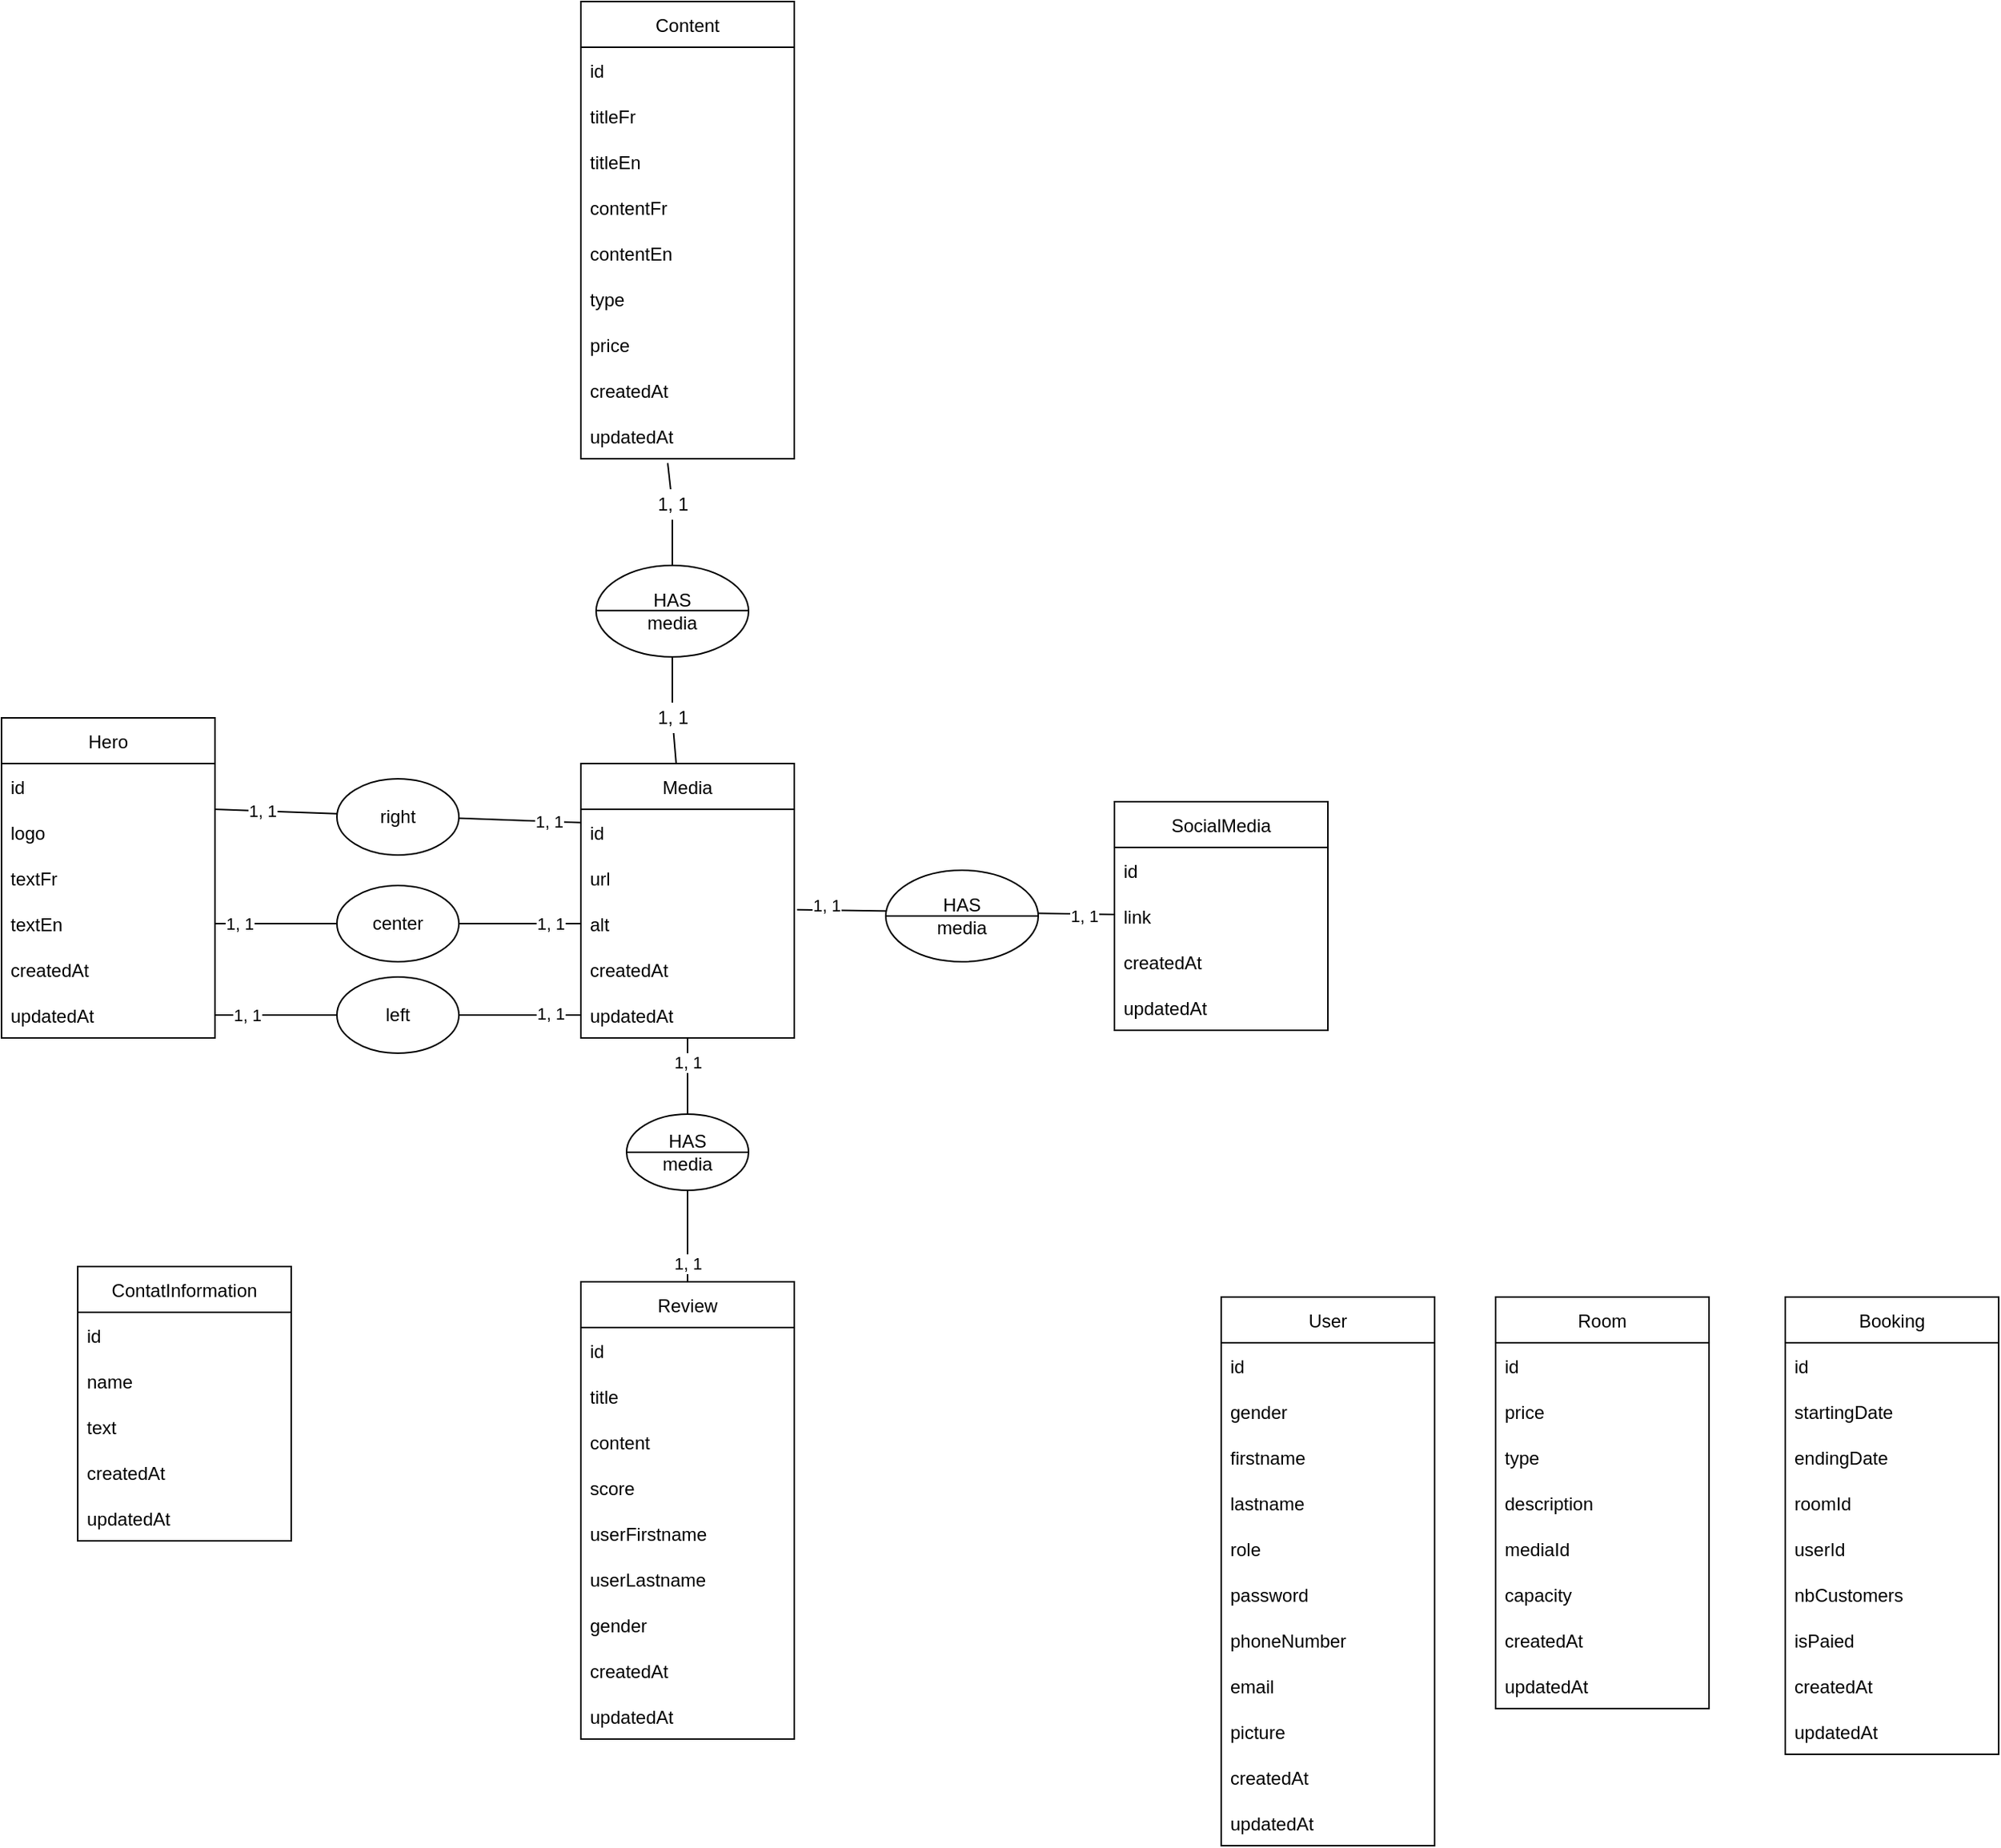 <mxfile>
    <diagram id="xY7jFYsi9h5paZXYJ8C5" name="Page-1">
        <mxGraphModel dx="1246" dy="2007" grid="1" gridSize="10" guides="1" tooltips="1" connect="1" arrows="1" fold="1" page="1" pageScale="1" pageWidth="850" pageHeight="1100" math="0" shadow="0">
            <root>
                <mxCell id="0"/>
                <mxCell id="1" parent="0"/>
                <mxCell id="72" value="" style="edgeStyle=none;html=1;endArrow=none;endFill=0;startArrow=none;startFill=0;" parent="1" source="69" target="71" edge="1">
                    <mxGeometry relative="1" as="geometry">
                        <mxPoint x="272.308" y="430.0" as="sourcePoint"/>
                        <mxPoint x="350" y="493.125" as="targetPoint"/>
                    </mxGeometry>
                </mxCell>
                <mxCell id="89" value="HAS&lt;br&gt;media" style="ellipse;whiteSpace=wrap;html=1;" parent="1" vertex="1">
                    <mxGeometry x="470" y="320" width="100" height="60" as="geometry"/>
                </mxCell>
                <mxCell id="76" style="edgeStyle=none;html=1;entryX=0;entryY=0.5;entryDx=0;entryDy=0;startArrow=none;startFill=0;endArrow=none;endFill=0;exitX=1;exitY=0.5;exitDx=0;exitDy=0;" parent="1" source="51" target="41" edge="1">
                    <mxGeometry relative="1" as="geometry"/>
                </mxCell>
                <mxCell id="77" value="1, 1" style="edgeLabel;html=1;align=center;verticalAlign=middle;resizable=0;points=[];" parent="76" vertex="1" connectable="0">
                    <mxGeometry x="-0.547" relative="1" as="geometry">
                        <mxPoint x="-34" as="offset"/>
                    </mxGeometry>
                </mxCell>
                <mxCell id="78" value="1, 1" style="edgeLabel;html=1;align=center;verticalAlign=middle;resizable=0;points=[];" parent="76" vertex="1" connectable="0">
                    <mxGeometry x="0.626" y="1" relative="1" as="geometry">
                        <mxPoint x="25" as="offset"/>
                    </mxGeometry>
                </mxCell>
                <mxCell id="90" style="edgeStyle=none;html=1;entryX=0;entryY=0.5;entryDx=0;entryDy=0;startArrow=none;startFill=0;endArrow=none;endFill=0;exitX=1;exitY=0.5;exitDx=0;exitDy=0;" parent="1" source="46" target="22" edge="1">
                    <mxGeometry relative="1" as="geometry"/>
                </mxCell>
                <mxCell id="96" value="1, 1" style="edgeLabel;html=1;align=center;verticalAlign=middle;resizable=0;points=[];" parent="90" vertex="1" connectable="0">
                    <mxGeometry x="0.829" relative="1" as="geometry">
                        <mxPoint as="offset"/>
                    </mxGeometry>
                </mxCell>
                <mxCell id="97" value="1, 1" style="edgeLabel;html=1;align=center;verticalAlign=middle;resizable=0;points=[];" parent="90" vertex="1" connectable="0">
                    <mxGeometry x="-0.865" relative="1" as="geometry">
                        <mxPoint as="offset"/>
                    </mxGeometry>
                </mxCell>
                <mxCell id="91" style="edgeStyle=none;html=1;entryX=0.003;entryY=0.293;entryDx=0;entryDy=0;startArrow=none;startFill=0;endArrow=none;endFill=0;exitX=1;exitY=1;exitDx=0;exitDy=0;exitPerimeter=0;entryPerimeter=0;" parent="1" source="4" target="20" edge="1">
                    <mxGeometry relative="1" as="geometry"/>
                </mxCell>
                <mxCell id="94" value="1" style="edgeLabel;html=1;align=center;verticalAlign=middle;resizable=0;points=[];" parent="91" vertex="1" connectable="0">
                    <mxGeometry x="-0.782" relative="1" as="geometry">
                        <mxPoint as="offset"/>
                    </mxGeometry>
                </mxCell>
                <mxCell id="95" value="1, 1" style="edgeLabel;html=1;align=center;verticalAlign=middle;resizable=0;points=[];" parent="91" vertex="1" connectable="0">
                    <mxGeometry x="0.815" relative="1" as="geometry">
                        <mxPoint as="offset"/>
                    </mxGeometry>
                </mxCell>
                <mxCell id="98" value="1, 1" style="edgeLabel;html=1;align=center;verticalAlign=middle;resizable=0;points=[];" parent="91" vertex="1" connectable="0">
                    <mxGeometry x="-0.747" relative="1" as="geometry">
                        <mxPoint as="offset"/>
                    </mxGeometry>
                </mxCell>
                <mxCell id="3" value="Hero" style="swimlane;fontStyle=0;childLayout=stackLayout;horizontal=1;startSize=30;horizontalStack=0;resizeParent=1;resizeParentMax=0;resizeLast=0;collapsible=1;marginBottom=0;" parent="1" vertex="1">
                    <mxGeometry x="80" y="420" width="140" height="210" as="geometry"/>
                </mxCell>
                <mxCell id="4" value="id" style="text;strokeColor=none;fillColor=none;align=left;verticalAlign=middle;spacingLeft=4;spacingRight=4;overflow=hidden;points=[[0,0.5],[1,0.5]];portConstraint=eastwest;rotatable=0;" parent="3" vertex="1">
                    <mxGeometry y="30" width="140" height="30" as="geometry"/>
                </mxCell>
                <mxCell id="5" value="logo" style="text;strokeColor=none;fillColor=none;align=left;verticalAlign=middle;spacingLeft=4;spacingRight=4;overflow=hidden;points=[[0,0.5],[1,0.5]];portConstraint=eastwest;rotatable=0;" parent="3" vertex="1">
                    <mxGeometry y="60" width="140" height="30" as="geometry"/>
                </mxCell>
                <mxCell id="6" value="textFr" style="text;strokeColor=none;fillColor=none;align=left;verticalAlign=middle;spacingLeft=4;spacingRight=4;overflow=hidden;points=[[0,0.5],[1,0.5]];portConstraint=eastwest;rotatable=0;" parent="3" vertex="1">
                    <mxGeometry y="90" width="140" height="30" as="geometry"/>
                </mxCell>
                <mxCell id="46" value="textEn" style="text;strokeColor=none;fillColor=none;align=left;verticalAlign=middle;spacingLeft=4;spacingRight=4;overflow=hidden;points=[[0,0.5],[1,0.5]];portConstraint=eastwest;rotatable=0;" parent="3" vertex="1">
                    <mxGeometry y="120" width="140" height="30" as="geometry"/>
                </mxCell>
                <mxCell id="50" value="createdAt" style="text;strokeColor=none;fillColor=none;align=left;verticalAlign=middle;spacingLeft=4;spacingRight=4;overflow=hidden;points=[[0,0.5],[1,0.5]];portConstraint=eastwest;rotatable=0;" parent="3" vertex="1">
                    <mxGeometry y="150" width="140" height="30" as="geometry"/>
                </mxCell>
                <mxCell id="51" value="updatedAt" style="text;strokeColor=none;fillColor=none;align=left;verticalAlign=middle;spacingLeft=4;spacingRight=4;overflow=hidden;points=[[0,0.5],[1,0.5]];portConstraint=eastwest;rotatable=0;" parent="3" vertex="1">
                    <mxGeometry y="180" width="140" height="30" as="geometry"/>
                </mxCell>
                <mxCell id="7" value="ContatInformation" style="swimlane;fontStyle=0;childLayout=stackLayout;horizontal=1;startSize=30;horizontalStack=0;resizeParent=1;resizeParentMax=0;resizeLast=0;collapsible=1;marginBottom=0;" parent="1" vertex="1">
                    <mxGeometry x="130" y="780" width="140" height="180" as="geometry"/>
                </mxCell>
                <mxCell id="8" value="id" style="text;strokeColor=none;fillColor=none;align=left;verticalAlign=middle;spacingLeft=4;spacingRight=4;overflow=hidden;points=[[0,0.5],[1,0.5]];portConstraint=eastwest;rotatable=0;" parent="7" vertex="1">
                    <mxGeometry y="30" width="140" height="30" as="geometry"/>
                </mxCell>
                <mxCell id="9" value="name" style="text;strokeColor=none;fillColor=none;align=left;verticalAlign=middle;spacingLeft=4;spacingRight=4;overflow=hidden;points=[[0,0.5],[1,0.5]];portConstraint=eastwest;rotatable=0;" parent="7" vertex="1">
                    <mxGeometry y="60" width="140" height="30" as="geometry"/>
                </mxCell>
                <mxCell id="10" value="text" style="text;strokeColor=none;fillColor=none;align=left;verticalAlign=middle;spacingLeft=4;spacingRight=4;overflow=hidden;points=[[0,0.5],[1,0.5]];portConstraint=eastwest;rotatable=0;" parent="7" vertex="1">
                    <mxGeometry y="90" width="140" height="30" as="geometry"/>
                </mxCell>
                <mxCell id="44" value="createdAt" style="text;strokeColor=none;fillColor=none;align=left;verticalAlign=middle;spacingLeft=4;spacingRight=4;overflow=hidden;points=[[0,0.5],[1,0.5]];portConstraint=eastwest;rotatable=0;" parent="7" vertex="1">
                    <mxGeometry y="120" width="140" height="30" as="geometry"/>
                </mxCell>
                <mxCell id="45" value="updatedAt" style="text;strokeColor=none;fillColor=none;align=left;verticalAlign=middle;spacingLeft=4;spacingRight=4;overflow=hidden;points=[[0,0.5],[1,0.5]];portConstraint=eastwest;rotatable=0;" parent="7" vertex="1">
                    <mxGeometry y="150" width="140" height="30" as="geometry"/>
                </mxCell>
                <mxCell id="11" value="Review" style="swimlane;fontStyle=0;childLayout=stackLayout;horizontal=1;startSize=30;horizontalStack=0;resizeParent=1;resizeParentMax=0;resizeLast=0;collapsible=1;marginBottom=0;" parent="1" vertex="1">
                    <mxGeometry x="460" y="790" width="140" height="300" as="geometry"/>
                </mxCell>
                <mxCell id="12" value="id" style="text;strokeColor=none;fillColor=none;align=left;verticalAlign=middle;spacingLeft=4;spacingRight=4;overflow=hidden;points=[[0,0.5],[1,0.5]];portConstraint=eastwest;rotatable=0;" parent="11" vertex="1">
                    <mxGeometry y="30" width="140" height="30" as="geometry"/>
                </mxCell>
                <mxCell id="13" value="title" style="text;strokeColor=none;fillColor=none;align=left;verticalAlign=middle;spacingLeft=4;spacingRight=4;overflow=hidden;points=[[0,0.5],[1,0.5]];portConstraint=eastwest;rotatable=0;" parent="11" vertex="1">
                    <mxGeometry y="60" width="140" height="30" as="geometry"/>
                </mxCell>
                <mxCell id="14" value="content" style="text;strokeColor=none;fillColor=none;align=left;verticalAlign=middle;spacingLeft=4;spacingRight=4;overflow=hidden;points=[[0,0.5],[1,0.5]];portConstraint=eastwest;rotatable=0;" parent="11" vertex="1">
                    <mxGeometry y="90" width="140" height="30" as="geometry"/>
                </mxCell>
                <mxCell id="52" value="score" style="text;strokeColor=none;fillColor=none;align=left;verticalAlign=middle;spacingLeft=4;spacingRight=4;overflow=hidden;points=[[0,0.5],[1,0.5]];portConstraint=eastwest;rotatable=0;" parent="11" vertex="1">
                    <mxGeometry y="120" width="140" height="30" as="geometry"/>
                </mxCell>
                <mxCell id="53" value="userFirstname" style="text;strokeColor=none;fillColor=none;align=left;verticalAlign=middle;spacingLeft=4;spacingRight=4;overflow=hidden;points=[[0,0.5],[1,0.5]];portConstraint=eastwest;rotatable=0;" parent="11" vertex="1">
                    <mxGeometry y="150" width="140" height="30" as="geometry"/>
                </mxCell>
                <mxCell id="54" value="userLastname" style="text;strokeColor=none;fillColor=none;align=left;verticalAlign=middle;spacingLeft=4;spacingRight=4;overflow=hidden;points=[[0,0.5],[1,0.5]];portConstraint=eastwest;rotatable=0;" parent="11" vertex="1">
                    <mxGeometry y="180" width="140" height="30" as="geometry"/>
                </mxCell>
                <mxCell id="55" value="gender" style="text;strokeColor=none;fillColor=none;align=left;verticalAlign=middle;spacingLeft=4;spacingRight=4;overflow=hidden;points=[[0,0.5],[1,0.5]];portConstraint=eastwest;rotatable=0;" parent="11" vertex="1">
                    <mxGeometry y="210" width="140" height="30" as="geometry"/>
                </mxCell>
                <mxCell id="56" value="createdAt" style="text;strokeColor=none;fillColor=none;align=left;verticalAlign=middle;spacingLeft=4;spacingRight=4;overflow=hidden;points=[[0,0.5],[1,0.5]];portConstraint=eastwest;rotatable=0;" parent="11" vertex="1">
                    <mxGeometry y="240" width="140" height="30" as="geometry"/>
                </mxCell>
                <mxCell id="57" value="updatedAt" style="text;strokeColor=none;fillColor=none;align=left;verticalAlign=middle;spacingLeft=4;spacingRight=4;overflow=hidden;points=[[0,0.5],[1,0.5]];portConstraint=eastwest;rotatable=0;" parent="11" vertex="1">
                    <mxGeometry y="270" width="140" height="30" as="geometry"/>
                </mxCell>
                <mxCell id="58" style="edgeStyle=none;html=1;endArrow=none;endFill=0;startArrow=none;startFill=0;" parent="1" source="71" target="19" edge="1">
                    <mxGeometry relative="1" as="geometry"/>
                </mxCell>
                <mxCell id="15" value="Content" style="swimlane;fontStyle=0;childLayout=stackLayout;horizontal=1;startSize=30;horizontalStack=0;resizeParent=1;resizeParentMax=0;resizeLast=0;collapsible=1;marginBottom=0;" parent="1" vertex="1">
                    <mxGeometry x="460" y="-50" width="140" height="300" as="geometry"/>
                </mxCell>
                <mxCell id="17" value="id" style="text;strokeColor=none;fillColor=none;align=left;verticalAlign=middle;spacingLeft=4;spacingRight=4;overflow=hidden;points=[[0,0.5],[1,0.5]];portConstraint=eastwest;rotatable=0;" parent="15" vertex="1">
                    <mxGeometry y="30" width="140" height="30" as="geometry"/>
                </mxCell>
                <mxCell id="16" value="titleFr" style="text;strokeColor=none;fillColor=none;align=left;verticalAlign=middle;spacingLeft=4;spacingRight=4;overflow=hidden;points=[[0,0.5],[1,0.5]];portConstraint=eastwest;rotatable=0;" parent="15" vertex="1">
                    <mxGeometry y="60" width="140" height="30" as="geometry"/>
                </mxCell>
                <mxCell id="18" value="titleEn" style="text;strokeColor=none;fillColor=none;align=left;verticalAlign=middle;spacingLeft=4;spacingRight=4;overflow=hidden;points=[[0,0.5],[1,0.5]];portConstraint=eastwest;rotatable=0;" parent="15" vertex="1">
                    <mxGeometry y="90" width="140" height="30" as="geometry"/>
                </mxCell>
                <mxCell id="33" value="contentFr" style="text;strokeColor=none;fillColor=none;align=left;verticalAlign=middle;spacingLeft=4;spacingRight=4;overflow=hidden;points=[[0,0.5],[1,0.5]];portConstraint=eastwest;rotatable=0;" parent="15" vertex="1">
                    <mxGeometry y="120" width="140" height="30" as="geometry"/>
                </mxCell>
                <mxCell id="34" value="contentEn" style="text;strokeColor=none;fillColor=none;align=left;verticalAlign=middle;spacingLeft=4;spacingRight=4;overflow=hidden;points=[[0,0.5],[1,0.5]];portConstraint=eastwest;rotatable=0;" parent="15" vertex="1">
                    <mxGeometry y="150" width="140" height="30" as="geometry"/>
                </mxCell>
                <mxCell id="35" value="type" style="text;strokeColor=none;fillColor=none;align=left;verticalAlign=middle;spacingLeft=4;spacingRight=4;overflow=hidden;points=[[0,0.5],[1,0.5]];portConstraint=eastwest;rotatable=0;" parent="15" vertex="1">
                    <mxGeometry y="180" width="140" height="30" as="geometry"/>
                </mxCell>
                <mxCell id="36" value="price" style="text;strokeColor=none;fillColor=none;align=left;verticalAlign=middle;spacingLeft=4;spacingRight=4;overflow=hidden;points=[[0,0.5],[1,0.5]];portConstraint=eastwest;rotatable=0;" parent="15" vertex="1">
                    <mxGeometry y="210" width="140" height="30" as="geometry"/>
                </mxCell>
                <mxCell id="38" value="createdAt" style="text;strokeColor=none;fillColor=none;align=left;verticalAlign=middle;spacingLeft=4;spacingRight=4;overflow=hidden;points=[[0,0.5],[1,0.5]];portConstraint=eastwest;rotatable=0;" parent="15" vertex="1">
                    <mxGeometry y="240" width="140" height="30" as="geometry"/>
                </mxCell>
                <mxCell id="39" value="updatedAt" style="text;strokeColor=none;fillColor=none;align=left;verticalAlign=middle;spacingLeft=4;spacingRight=4;overflow=hidden;points=[[0,0.5],[1,0.5]];portConstraint=eastwest;rotatable=0;" parent="15" vertex="1">
                    <mxGeometry y="270" width="140" height="30" as="geometry"/>
                </mxCell>
                <mxCell id="99" style="edgeStyle=none;html=1;startArrow=none;startFill=0;endArrow=none;endFill=0;" parent="1" source="19" target="11" edge="1">
                    <mxGeometry relative="1" as="geometry"/>
                </mxCell>
                <mxCell id="101" value="1, 1" style="edgeLabel;html=1;align=center;verticalAlign=middle;resizable=0;points=[];" parent="99" vertex="1" connectable="0">
                    <mxGeometry x="-0.808" y="-1" relative="1" as="geometry">
                        <mxPoint x="1" as="offset"/>
                    </mxGeometry>
                </mxCell>
                <mxCell id="102" value="1, 1" style="edgeLabel;html=1;align=center;verticalAlign=middle;resizable=0;points=[];" parent="99" vertex="1" connectable="0">
                    <mxGeometry x="0.848" relative="1" as="geometry">
                        <mxPoint as="offset"/>
                    </mxGeometry>
                </mxCell>
                <mxCell id="19" value="Media" style="swimlane;fontStyle=0;childLayout=stackLayout;horizontal=1;startSize=30;horizontalStack=0;resizeParent=1;resizeParentMax=0;resizeLast=0;collapsible=1;marginBottom=0;" parent="1" vertex="1">
                    <mxGeometry x="460" y="450" width="140" height="180" as="geometry"/>
                </mxCell>
                <mxCell id="20" value="id " style="text;strokeColor=none;fillColor=none;align=left;verticalAlign=middle;spacingLeft=4;spacingRight=4;overflow=hidden;points=[[0,0.5],[1,0.5]];portConstraint=eastwest;rotatable=0;" parent="19" vertex="1">
                    <mxGeometry y="30" width="140" height="30" as="geometry"/>
                </mxCell>
                <mxCell id="21" value="url" style="text;strokeColor=none;fillColor=none;align=left;verticalAlign=middle;spacingLeft=4;spacingRight=4;overflow=hidden;points=[[0,0.5],[1,0.5]];portConstraint=eastwest;rotatable=0;" parent="19" vertex="1">
                    <mxGeometry y="60" width="140" height="30" as="geometry"/>
                </mxCell>
                <mxCell id="22" value="alt" style="text;strokeColor=none;fillColor=none;align=left;verticalAlign=middle;spacingLeft=4;spacingRight=4;overflow=hidden;points=[[0,0.5],[1,0.5]];portConstraint=eastwest;rotatable=0;" parent="19" vertex="1">
                    <mxGeometry y="90" width="140" height="30" as="geometry"/>
                </mxCell>
                <mxCell id="40" value="createdAt" style="text;strokeColor=none;fillColor=none;align=left;verticalAlign=middle;spacingLeft=4;spacingRight=4;overflow=hidden;points=[[0,0.5],[1,0.5]];portConstraint=eastwest;rotatable=0;" parent="19" vertex="1">
                    <mxGeometry y="120" width="140" height="30" as="geometry"/>
                </mxCell>
                <mxCell id="41" value="updatedAt" style="text;strokeColor=none;fillColor=none;align=left;verticalAlign=middle;spacingLeft=4;spacingRight=4;overflow=hidden;points=[[0,0.5],[1,0.5]];portConstraint=eastwest;rotatable=0;" parent="19" vertex="1">
                    <mxGeometry y="150" width="140" height="30" as="geometry"/>
                </mxCell>
                <mxCell id="81" style="edgeStyle=none;html=1;entryX=1.013;entryY=0.195;entryDx=0;entryDy=0;startArrow=none;startFill=0;endArrow=none;endFill=0;entryPerimeter=0;" parent="1" source="23" target="22" edge="1">
                    <mxGeometry relative="1" as="geometry"/>
                </mxCell>
                <mxCell id="82" value="1, 1" style="edgeLabel;html=1;align=center;verticalAlign=middle;resizable=0;points=[];" parent="81" vertex="1" connectable="0">
                    <mxGeometry x="-0.719" y="1" relative="1" as="geometry">
                        <mxPoint x="9" as="offset"/>
                    </mxGeometry>
                </mxCell>
                <mxCell id="83" value="1, 1" style="edgeLabel;html=1;align=center;verticalAlign=middle;resizable=0;points=[];" parent="81" vertex="1" connectable="0">
                    <mxGeometry x="0.512" y="-4" relative="1" as="geometry">
                        <mxPoint x="-32" as="offset"/>
                    </mxGeometry>
                </mxCell>
                <mxCell id="23" value="SocialMedia" style="swimlane;fontStyle=0;childLayout=stackLayout;horizontal=1;startSize=30;horizontalStack=0;resizeParent=1;resizeParentMax=0;resizeLast=0;collapsible=1;marginBottom=0;" parent="1" vertex="1">
                    <mxGeometry x="810" y="475" width="140" height="150" as="geometry"/>
                </mxCell>
                <mxCell id="24" value="id" style="text;strokeColor=none;fillColor=none;align=left;verticalAlign=middle;spacingLeft=4;spacingRight=4;overflow=hidden;points=[[0,0.5],[1,0.5]];portConstraint=eastwest;rotatable=0;" parent="23" vertex="1">
                    <mxGeometry y="30" width="140" height="30" as="geometry"/>
                </mxCell>
                <mxCell id="26" value="link" style="text;strokeColor=none;fillColor=none;align=left;verticalAlign=middle;spacingLeft=4;spacingRight=4;overflow=hidden;points=[[0,0.5],[1,0.5]];portConstraint=eastwest;rotatable=0;" parent="23" vertex="1">
                    <mxGeometry y="60" width="140" height="30" as="geometry"/>
                </mxCell>
                <mxCell id="42" value="createdAt" style="text;strokeColor=none;fillColor=none;align=left;verticalAlign=middle;spacingLeft=4;spacingRight=4;overflow=hidden;points=[[0,0.5],[1,0.5]];portConstraint=eastwest;rotatable=0;" parent="23" vertex="1">
                    <mxGeometry y="90" width="140" height="30" as="geometry"/>
                </mxCell>
                <mxCell id="43" value="updatedAt" style="text;strokeColor=none;fillColor=none;align=left;verticalAlign=middle;spacingLeft=4;spacingRight=4;overflow=hidden;points=[[0,0.5],[1,0.5]];portConstraint=eastwest;rotatable=0;" parent="23" vertex="1">
                    <mxGeometry y="120" width="140" height="30" as="geometry"/>
                </mxCell>
                <mxCell id="69" value="1, 1" style="text;html=1;align=center;verticalAlign=middle;resizable=0;points=[];autosize=1;strokeColor=none;fillColor=none;" parent="1" vertex="1">
                    <mxGeometry x="500" y="270" width="40" height="20" as="geometry"/>
                </mxCell>
                <mxCell id="70" value="" style="edgeStyle=none;html=1;endArrow=none;endFill=0;startArrow=none;startFill=0;exitX=0.407;exitY=1.094;exitDx=0;exitDy=0;exitPerimeter=0;" parent="1" source="39" target="69" edge="1">
                    <mxGeometry relative="1" as="geometry">
                        <mxPoint x="170" y="342.969" as="sourcePoint"/>
                        <mxPoint x="350" y="492.031" as="targetPoint"/>
                    </mxGeometry>
                </mxCell>
                <mxCell id="71" value="1, 1" style="text;html=1;align=center;verticalAlign=middle;resizable=0;points=[];autosize=1;strokeColor=none;fillColor=none;" parent="1" vertex="1">
                    <mxGeometry x="500" y="410" width="40" height="20" as="geometry"/>
                </mxCell>
                <mxCell id="84" value="HAS&lt;br&gt;media" style="ellipse;whiteSpace=wrap;html=1;" parent="1" vertex="1">
                    <mxGeometry x="660" y="520" width="100" height="60" as="geometry"/>
                </mxCell>
                <mxCell id="85" value="" style="endArrow=none;html=1;entryX=1;entryY=0.5;entryDx=0;entryDy=0;exitX=0;exitY=0.5;exitDx=0;exitDy=0;" parent="1" source="84" target="84" edge="1">
                    <mxGeometry width="50" height="50" relative="1" as="geometry">
                        <mxPoint x="360" y="420" as="sourcePoint"/>
                        <mxPoint x="410" y="370" as="targetPoint"/>
                    </mxGeometry>
                </mxCell>
                <mxCell id="86" value="left" style="ellipse;whiteSpace=wrap;html=1;" parent="1" vertex="1">
                    <mxGeometry x="300" y="590" width="80" height="50" as="geometry"/>
                </mxCell>
                <mxCell id="88" value="" style="endArrow=none;html=1;entryX=1;entryY=0.5;entryDx=0;entryDy=0;exitX=0;exitY=0.5;exitDx=0;exitDy=0;" parent="1" edge="1">
                    <mxGeometry width="50" height="50" relative="1" as="geometry">
                        <mxPoint x="470" y="349.58" as="sourcePoint"/>
                        <mxPoint x="570" y="349.58" as="targetPoint"/>
                    </mxGeometry>
                </mxCell>
                <mxCell id="92" value="center" style="ellipse;whiteSpace=wrap;html=1;" parent="1" vertex="1">
                    <mxGeometry x="300" y="530" width="80" height="50" as="geometry"/>
                </mxCell>
                <mxCell id="93" value="right" style="ellipse;whiteSpace=wrap;html=1;" parent="1" vertex="1">
                    <mxGeometry x="300" y="460" width="80" height="50" as="geometry"/>
                </mxCell>
                <mxCell id="100" value="HAS&lt;br&gt;media" style="ellipse;whiteSpace=wrap;html=1;" parent="1" vertex="1">
                    <mxGeometry x="490" y="680" width="80" height="50" as="geometry"/>
                </mxCell>
                <mxCell id="103" value="" style="endArrow=none;html=1;" parent="1" edge="1">
                    <mxGeometry width="50" height="50" relative="1" as="geometry">
                        <mxPoint x="490" y="705" as="sourcePoint"/>
                        <mxPoint x="570" y="705" as="targetPoint"/>
                    </mxGeometry>
                </mxCell>
                <mxCell id="104" value="Room" style="swimlane;fontStyle=0;childLayout=stackLayout;horizontal=1;startSize=30;horizontalStack=0;resizeParent=1;resizeParentMax=0;resizeLast=0;collapsible=1;marginBottom=0;" vertex="1" parent="1">
                    <mxGeometry x="1060" y="800" width="140" height="270" as="geometry"/>
                </mxCell>
                <mxCell id="105" value="id" style="text;strokeColor=none;fillColor=none;align=left;verticalAlign=middle;spacingLeft=4;spacingRight=4;overflow=hidden;points=[[0,0.5],[1,0.5]];portConstraint=eastwest;rotatable=0;" vertex="1" parent="104">
                    <mxGeometry y="30" width="140" height="30" as="geometry"/>
                </mxCell>
                <mxCell id="106" value="price" style="text;strokeColor=none;fillColor=none;align=left;verticalAlign=middle;spacingLeft=4;spacingRight=4;overflow=hidden;points=[[0,0.5],[1,0.5]];portConstraint=eastwest;rotatable=0;" vertex="1" parent="104">
                    <mxGeometry y="60" width="140" height="30" as="geometry"/>
                </mxCell>
                <mxCell id="107" value="type" style="text;strokeColor=none;fillColor=none;align=left;verticalAlign=middle;spacingLeft=4;spacingRight=4;overflow=hidden;points=[[0,0.5],[1,0.5]];portConstraint=eastwest;rotatable=0;" vertex="1" parent="104">
                    <mxGeometry y="90" width="140" height="30" as="geometry"/>
                </mxCell>
                <mxCell id="140" value="description" style="text;strokeColor=none;fillColor=none;align=left;verticalAlign=middle;spacingLeft=4;spacingRight=4;overflow=hidden;points=[[0,0.5],[1,0.5]];portConstraint=eastwest;rotatable=0;" vertex="1" parent="104">
                    <mxGeometry y="120" width="140" height="30" as="geometry"/>
                </mxCell>
                <mxCell id="141" value="mediaId" style="text;strokeColor=none;fillColor=none;align=left;verticalAlign=middle;spacingLeft=4;spacingRight=4;overflow=hidden;points=[[0,0.5],[1,0.5]];portConstraint=eastwest;rotatable=0;" vertex="1" parent="104">
                    <mxGeometry y="150" width="140" height="30" as="geometry"/>
                </mxCell>
                <mxCell id="145" value="capacity" style="text;strokeColor=none;fillColor=none;align=left;verticalAlign=middle;spacingLeft=4;spacingRight=4;overflow=hidden;points=[[0,0.5],[1,0.5]];portConstraint=eastwest;rotatable=0;" vertex="1" parent="104">
                    <mxGeometry y="180" width="140" height="30" as="geometry"/>
                </mxCell>
                <mxCell id="108" value="createdAt" style="text;strokeColor=none;fillColor=none;align=left;verticalAlign=middle;spacingLeft=4;spacingRight=4;overflow=hidden;points=[[0,0.5],[1,0.5]];portConstraint=eastwest;rotatable=0;" vertex="1" parent="104">
                    <mxGeometry y="210" width="140" height="30" as="geometry"/>
                </mxCell>
                <mxCell id="109" value="updatedAt" style="text;strokeColor=none;fillColor=none;align=left;verticalAlign=middle;spacingLeft=4;spacingRight=4;overflow=hidden;points=[[0,0.5],[1,0.5]];portConstraint=eastwest;rotatable=0;" vertex="1" parent="104">
                    <mxGeometry y="240" width="140" height="30" as="geometry"/>
                </mxCell>
                <mxCell id="110" value="User" style="swimlane;fontStyle=0;childLayout=stackLayout;horizontal=1;startSize=30;horizontalStack=0;resizeParent=1;resizeParentMax=0;resizeLast=0;collapsible=1;marginBottom=0;" vertex="1" parent="1">
                    <mxGeometry x="880" y="800" width="140" height="360" as="geometry"/>
                </mxCell>
                <mxCell id="111" value="id" style="text;strokeColor=none;fillColor=none;align=left;verticalAlign=middle;spacingLeft=4;spacingRight=4;overflow=hidden;points=[[0,0.5],[1,0.5]];portConstraint=eastwest;rotatable=0;" vertex="1" parent="110">
                    <mxGeometry y="30" width="140" height="30" as="geometry"/>
                </mxCell>
                <mxCell id="112" value="gender" style="text;strokeColor=none;fillColor=none;align=left;verticalAlign=middle;spacingLeft=4;spacingRight=4;overflow=hidden;points=[[0,0.5],[1,0.5]];portConstraint=eastwest;rotatable=0;" vertex="1" parent="110">
                    <mxGeometry y="60" width="140" height="30" as="geometry"/>
                </mxCell>
                <mxCell id="113" value="firstname" style="text;strokeColor=none;fillColor=none;align=left;verticalAlign=middle;spacingLeft=4;spacingRight=4;overflow=hidden;points=[[0,0.5],[1,0.5]];portConstraint=eastwest;rotatable=0;" vertex="1" parent="110">
                    <mxGeometry y="90" width="140" height="30" as="geometry"/>
                </mxCell>
                <mxCell id="114" value="lastname" style="text;strokeColor=none;fillColor=none;align=left;verticalAlign=middle;spacingLeft=4;spacingRight=4;overflow=hidden;points=[[0,0.5],[1,0.5]];portConstraint=eastwest;rotatable=0;" vertex="1" parent="110">
                    <mxGeometry y="120" width="140" height="30" as="geometry"/>
                </mxCell>
                <mxCell id="125" value="role" style="text;strokeColor=none;fillColor=none;align=left;verticalAlign=middle;spacingLeft=4;spacingRight=4;overflow=hidden;points=[[0,0.5],[1,0.5]];portConstraint=eastwest;rotatable=0;" vertex="1" parent="110">
                    <mxGeometry y="150" width="140" height="30" as="geometry"/>
                </mxCell>
                <mxCell id="138" value="password" style="text;strokeColor=none;fillColor=none;align=left;verticalAlign=middle;spacingLeft=4;spacingRight=4;overflow=hidden;points=[[0,0.5],[1,0.5]];portConstraint=eastwest;rotatable=0;" vertex="1" parent="110">
                    <mxGeometry y="180" width="140" height="30" as="geometry"/>
                </mxCell>
                <mxCell id="142" value="phoneNumber" style="text;strokeColor=none;fillColor=none;align=left;verticalAlign=middle;spacingLeft=4;spacingRight=4;overflow=hidden;points=[[0,0.5],[1,0.5]];portConstraint=eastwest;rotatable=0;" vertex="1" parent="110">
                    <mxGeometry y="210" width="140" height="30" as="geometry"/>
                </mxCell>
                <mxCell id="143" value="email" style="text;strokeColor=none;fillColor=none;align=left;verticalAlign=middle;spacingLeft=4;spacingRight=4;overflow=hidden;points=[[0,0.5],[1,0.5]];portConstraint=eastwest;rotatable=0;" vertex="1" parent="110">
                    <mxGeometry y="240" width="140" height="30" as="geometry"/>
                </mxCell>
                <mxCell id="144" value="picture" style="text;strokeColor=none;fillColor=none;align=left;verticalAlign=middle;spacingLeft=4;spacingRight=4;overflow=hidden;points=[[0,0.5],[1,0.5]];portConstraint=eastwest;rotatable=0;" vertex="1" parent="110">
                    <mxGeometry y="270" width="140" height="30" as="geometry"/>
                </mxCell>
                <mxCell id="115" value="createdAt" style="text;strokeColor=none;fillColor=none;align=left;verticalAlign=middle;spacingLeft=4;spacingRight=4;overflow=hidden;points=[[0,0.5],[1,0.5]];portConstraint=eastwest;rotatable=0;" vertex="1" parent="110">
                    <mxGeometry y="300" width="140" height="30" as="geometry"/>
                </mxCell>
                <mxCell id="116" value="updatedAt" style="text;strokeColor=none;fillColor=none;align=left;verticalAlign=middle;spacingLeft=4;spacingRight=4;overflow=hidden;points=[[0,0.5],[1,0.5]];portConstraint=eastwest;rotatable=0;" vertex="1" parent="110">
                    <mxGeometry y="330" width="140" height="30" as="geometry"/>
                </mxCell>
                <mxCell id="118" value="Booking" style="swimlane;fontStyle=0;childLayout=stackLayout;horizontal=1;startSize=30;horizontalStack=0;resizeParent=1;resizeParentMax=0;resizeLast=0;collapsible=1;marginBottom=0;" vertex="1" parent="1">
                    <mxGeometry x="1250" y="800" width="140" height="300" as="geometry"/>
                </mxCell>
                <mxCell id="119" value="id" style="text;strokeColor=none;fillColor=none;align=left;verticalAlign=middle;spacingLeft=4;spacingRight=4;overflow=hidden;points=[[0,0.5],[1,0.5]];portConstraint=eastwest;rotatable=0;" vertex="1" parent="118">
                    <mxGeometry y="30" width="140" height="30" as="geometry"/>
                </mxCell>
                <mxCell id="120" value="startingDate" style="text;strokeColor=none;fillColor=none;align=left;verticalAlign=middle;spacingLeft=4;spacingRight=4;overflow=hidden;points=[[0,0.5],[1,0.5]];portConstraint=eastwest;rotatable=0;" vertex="1" parent="118">
                    <mxGeometry y="60" width="140" height="30" as="geometry"/>
                </mxCell>
                <mxCell id="121" value="endingDate" style="text;strokeColor=none;fillColor=none;align=left;verticalAlign=middle;spacingLeft=4;spacingRight=4;overflow=hidden;points=[[0,0.5],[1,0.5]];portConstraint=eastwest;rotatable=0;" vertex="1" parent="118">
                    <mxGeometry y="90" width="140" height="30" as="geometry"/>
                </mxCell>
                <mxCell id="122" value="roomId" style="text;strokeColor=none;fillColor=none;align=left;verticalAlign=middle;spacingLeft=4;spacingRight=4;overflow=hidden;points=[[0,0.5],[1,0.5]];portConstraint=eastwest;rotatable=0;" vertex="1" parent="118">
                    <mxGeometry y="120" width="140" height="30" as="geometry"/>
                </mxCell>
                <mxCell id="126" value="userId" style="text;strokeColor=none;fillColor=none;align=left;verticalAlign=middle;spacingLeft=4;spacingRight=4;overflow=hidden;points=[[0,0.5],[1,0.5]];portConstraint=eastwest;rotatable=0;" vertex="1" parent="118">
                    <mxGeometry y="150" width="140" height="30" as="geometry"/>
                </mxCell>
                <mxCell id="146" value="nbCustomers" style="text;strokeColor=none;fillColor=none;align=left;verticalAlign=middle;spacingLeft=4;spacingRight=4;overflow=hidden;points=[[0,0.5],[1,0.5]];portConstraint=eastwest;rotatable=0;" vertex="1" parent="118">
                    <mxGeometry y="180" width="140" height="30" as="geometry"/>
                </mxCell>
                <mxCell id="147" value="isPaied" style="text;strokeColor=none;fillColor=none;align=left;verticalAlign=middle;spacingLeft=4;spacingRight=4;overflow=hidden;points=[[0,0.5],[1,0.5]];portConstraint=eastwest;rotatable=0;" vertex="1" parent="118">
                    <mxGeometry y="210" width="140" height="30" as="geometry"/>
                </mxCell>
                <mxCell id="123" value="createdAt" style="text;strokeColor=none;fillColor=none;align=left;verticalAlign=middle;spacingLeft=4;spacingRight=4;overflow=hidden;points=[[0,0.5],[1,0.5]];portConstraint=eastwest;rotatable=0;" vertex="1" parent="118">
                    <mxGeometry y="240" width="140" height="30" as="geometry"/>
                </mxCell>
                <mxCell id="124" value="updatedAt" style="text;strokeColor=none;fillColor=none;align=left;verticalAlign=middle;spacingLeft=4;spacingRight=4;overflow=hidden;points=[[0,0.5],[1,0.5]];portConstraint=eastwest;rotatable=0;" vertex="1" parent="118">
                    <mxGeometry y="270" width="140" height="30" as="geometry"/>
                </mxCell>
            </root>
        </mxGraphModel>
    </diagram>
</mxfile>